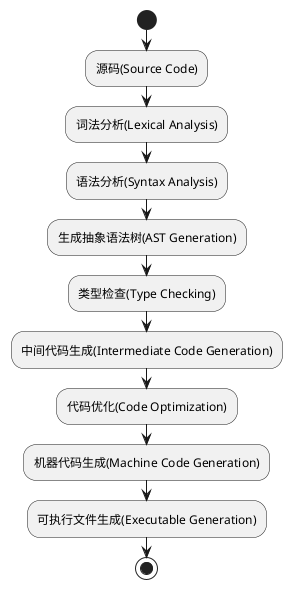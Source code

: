 @startuml

start

:源码(Source Code);

:词法分析(Lexical Analysis);

:语法分析(Syntax Analysis);

:生成抽象语法树(AST Generation);

:类型检查(Type Checking);

:中间代码生成(Intermediate Code Generation);

:代码优化(Code Optimization);

:机器代码生成(Machine Code Generation);

:可执行文件生成(Executable Generation);

stop

@enduml

@startuml

participant "源码(Source Code)" as A
participant "词法分析器(Lexer)" as B
participant "语法分析器(Parser)" as C
participant "类型检查器(Type Checker)" as D
participant "代码生成器(Code Generator)" as E
participant "优化器(Optimizer)" as F
participant "机器代码生成器(Machine Code Generator)" as G
participant "可执行文件(Executable)" as H

A -> B: 提供源码
B -> C: 生成词法元素(Tokens)
C -> D: 生成抽象语法树(AST)
D -> E: 进行类型检查
E -> F: 生成中间代码
F -> G: 进行代码优化
G -> H: 生成机器代码

@enduml


@startuml

skinparam sequence {
ArrowColor DeepSkyBlue
ActorBorderColor DeepSkyBlue
LifeLineBorderColor blue
ParticipantBorderColor DeepSkyBlue
ParticipantBackgroundColor DodgerBlue

ActorBackgroundColor aqua  
}

actor "用户" as user
participant "词法分析器" as lexer
participant "语法分析器" as parser
participant "中间代码生成器" as irgen 
participant "优化器" as optimizer
participant "代码生成器" as codegen

user -> lexer : Go源代码
lexer -> parser : token
parser -> irgen : AST
irgen -> optimizer : IR
optimizer -> codegen : 优化后的IR
codegen -> user : 目标代码

@enduml